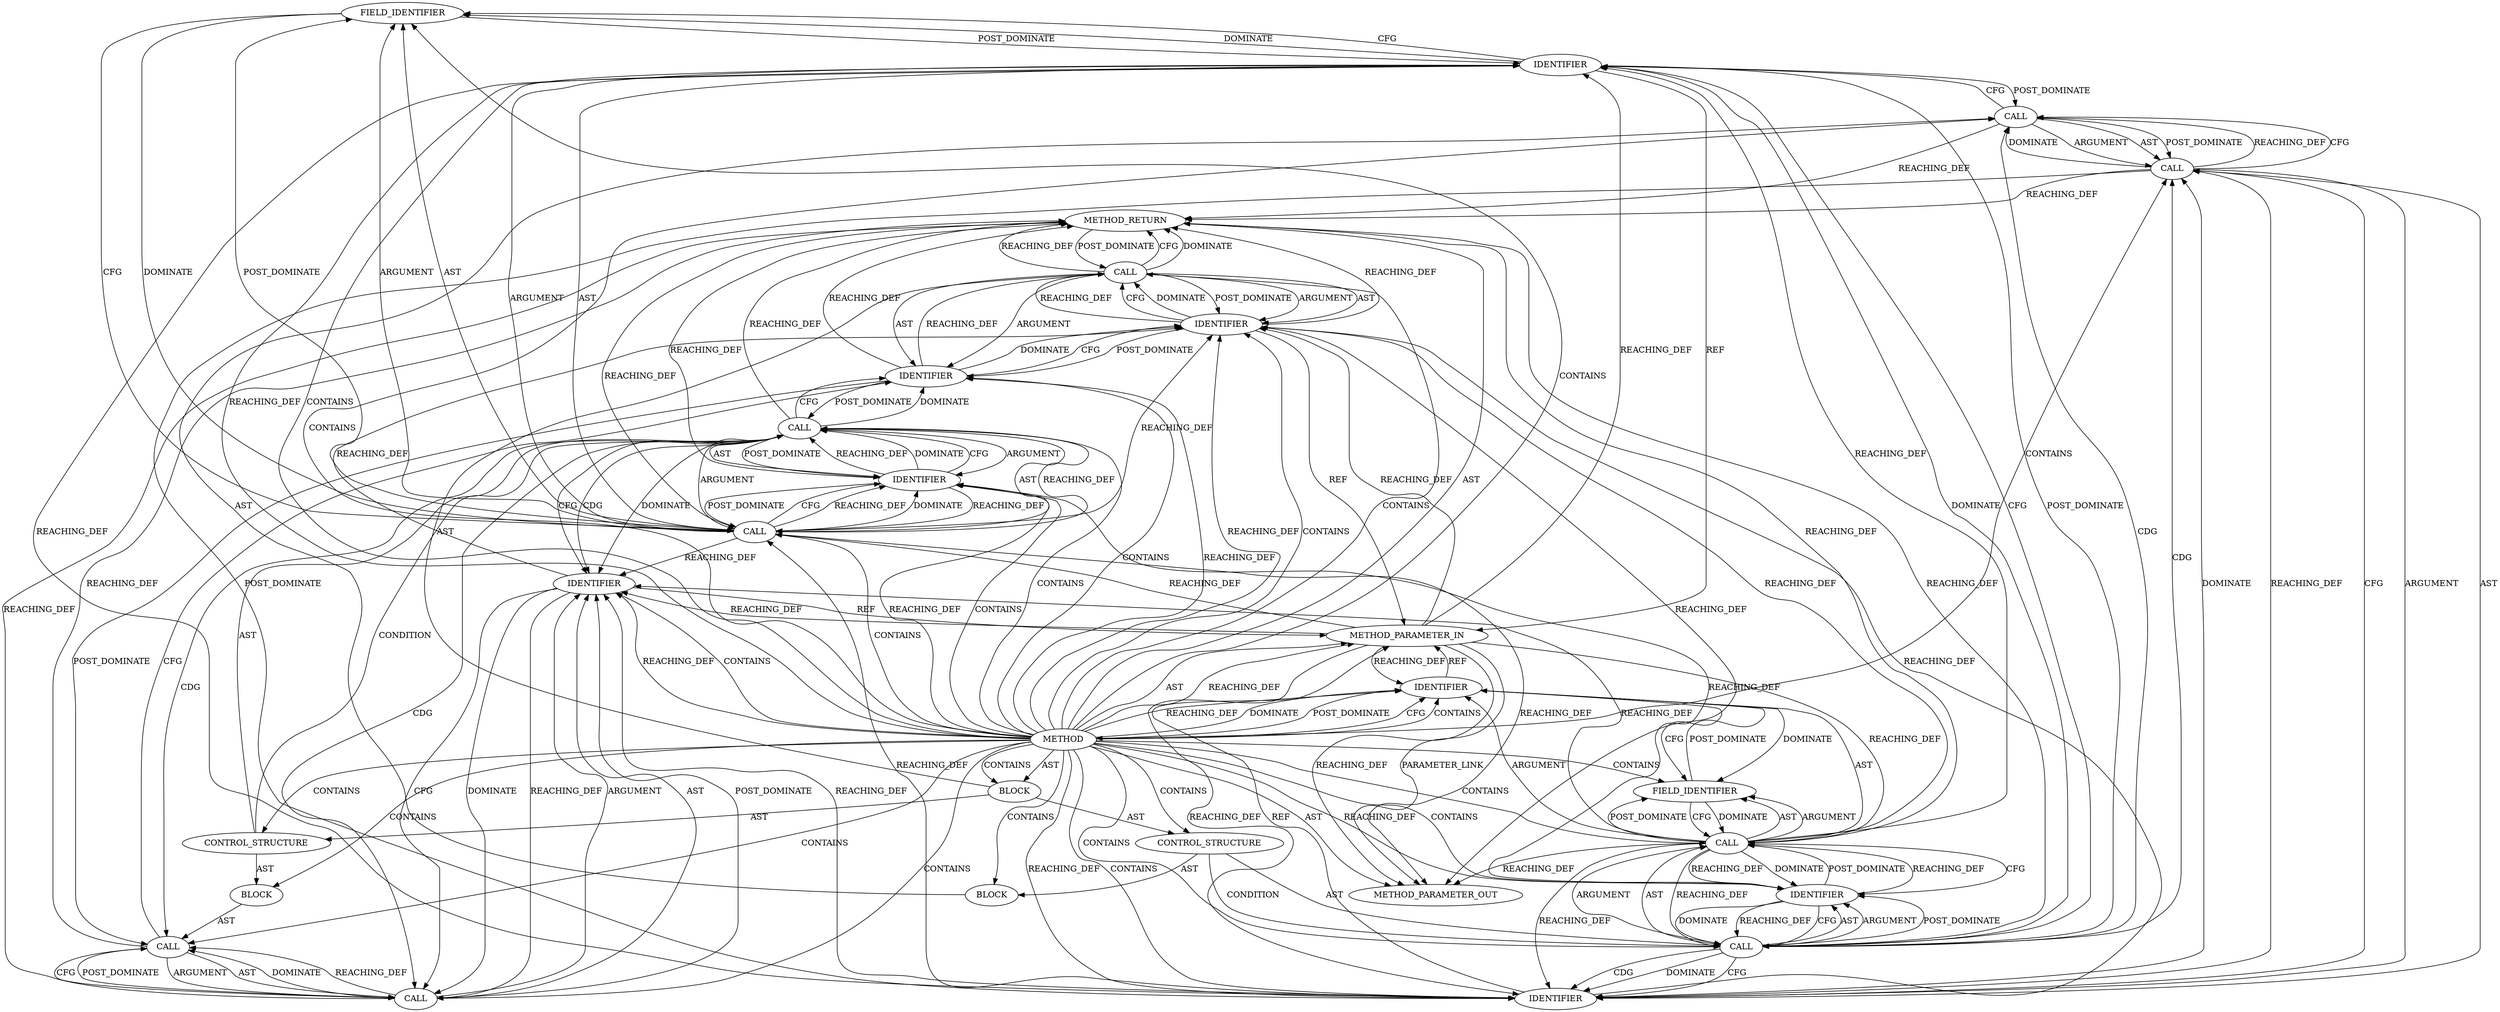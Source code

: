 digraph {
  952 [label=FIELD_IDENTIFIER ORDER=2 ARGUMENT_INDEX=2 CODE="rx_conf" COLUMN_NUMBER=6 LINE_NUMBER=62 CANONICAL_NAME="rx_conf"]
  951 [label=IDENTIFIER ORDER=1 ARGUMENT_INDEX=1 CODE="ctx" COLUMN_NUMBER=6 LINE_NUMBER=62 TYPE_FULL_NAME="tls_context*" NAME="ctx"]
  961 [label=METHOD_RETURN ORDER=3 CODE="RET" COLUMN_NUMBER=1 LINE_NUMBER=57 TYPE_FULL_NAME="void" EVALUATION_STRATEGY="BY_VALUE"]
  948 [label=CONTROL_STRUCTURE CONTROL_STRUCTURE_TYPE="IF" ORDER=2 PARSER_TYPE_NAME="CASTIfStatement" ARGUMENT_INDEX=-1 CODE="if (ctx->rx_conf == TLS_HW)" COLUMN_NUMBER=2 LINE_NUMBER=62]
  944 [label=BLOCK ORDER=2 ARGUMENT_INDEX=-1 CODE="<empty>" COLUMN_NUMBER=3 LINE_NUMBER=60 TYPE_FULL_NAME="void"]
  957 [label=IDENTIFIER ORDER=1 ARGUMENT_INDEX=1 CODE="ctx" COLUMN_NUMBER=28 LINE_NUMBER=63 TYPE_FULL_NAME="tls_context*" NAME="ctx"]
  955 [label=CALL ORDER=1 ARGUMENT_INDEX=1 CODE="kfree(tls_offload_ctx_rx(ctx))" COLUMN_NUMBER=3 METHOD_FULL_NAME="kfree" LINE_NUMBER=63 TYPE_FULL_NAME="<empty>" DISPATCH_TYPE="STATIC_DISPATCH" SIGNATURE="" NAME="kfree"]
  21281 [label=METHOD_PARAMETER_OUT ORDER=1 CODE="struct tls_context *ctx" IS_VARIADIC=false COLUMN_NUMBER=33 LINE_NUMBER=57 TYPE_FULL_NAME="tls_context*" EVALUATION_STRATEGY="BY_VALUE" INDEX=1 NAME="ctx"]
  954 [label=BLOCK ORDER=2 ARGUMENT_INDEX=-1 CODE="<empty>" COLUMN_NUMBER=3 LINE_NUMBER=63 TYPE_FULL_NAME="void"]
  940 [label=CALL ORDER=1 ARGUMENT_INDEX=1 CODE="ctx->tx_conf" COLUMN_NUMBER=6 METHOD_FULL_NAME="<operator>.indirectFieldAccess" LINE_NUMBER=59 TYPE_FULL_NAME="<empty>" DISPATCH_TYPE="STATIC_DISPATCH" SIGNATURE="" NAME="<operator>.indirectFieldAccess"]
  942 [label=FIELD_IDENTIFIER ORDER=2 ARGUMENT_INDEX=2 CODE="tx_conf" COLUMN_NUMBER=6 LINE_NUMBER=59 CANONICAL_NAME="tx_conf"]
  941 [label=IDENTIFIER ORDER=1 ARGUMENT_INDEX=1 CODE="ctx" COLUMN_NUMBER=6 LINE_NUMBER=59 TYPE_FULL_NAME="tls_context*" NAME="ctx"]
  936 [label=METHOD_PARAMETER_IN ORDER=1 CODE="struct tls_context *ctx" IS_VARIADIC=false COLUMN_NUMBER=33 LINE_NUMBER=57 TYPE_FULL_NAME="tls_context*" EVALUATION_STRATEGY="BY_VALUE" INDEX=1 NAME="ctx"]
  959 [label=IDENTIFIER ORDER=1 ARGUMENT_INDEX=1 CODE="NULL" COLUMN_NUMBER=15 LINE_NUMBER=65 TYPE_FULL_NAME="ANY" NAME="NULL"]
  950 [label=CALL ORDER=1 ARGUMENT_INDEX=1 CODE="ctx->rx_conf" COLUMN_NUMBER=6 METHOD_FULL_NAME="<operator>.indirectFieldAccess" LINE_NUMBER=62 TYPE_FULL_NAME="<empty>" DISPATCH_TYPE="STATIC_DISPATCH" SIGNATURE="" NAME="<operator>.indirectFieldAccess"]
  958 [label=CALL ORDER=3 ARGUMENT_INDEX=-1 CODE="tls_ctx_free(NULL, ctx)" COLUMN_NUMBER=2 METHOD_FULL_NAME="tls_ctx_free" LINE_NUMBER=65 TYPE_FULL_NAME="<empty>" DISPATCH_TYPE="STATIC_DISPATCH" SIGNATURE="" NAME="tls_ctx_free"]
  938 [label=CONTROL_STRUCTURE CONTROL_STRUCTURE_TYPE="IF" ORDER=1 PARSER_TYPE_NAME="CASTIfStatement" ARGUMENT_INDEX=-1 CODE="if (ctx->tx_conf == TLS_HW)" COLUMN_NUMBER=2 LINE_NUMBER=59]
  947 [label=IDENTIFIER ORDER=1 ARGUMENT_INDEX=1 CODE="ctx" COLUMN_NUMBER=28 LINE_NUMBER=60 TYPE_FULL_NAME="tls_context*" NAME="ctx"]
  960 [label=IDENTIFIER ORDER=2 ARGUMENT_INDEX=2 CODE="ctx" COLUMN_NUMBER=21 LINE_NUMBER=65 TYPE_FULL_NAME="tls_context*" NAME="ctx"]
  956 [label=CALL ORDER=1 ARGUMENT_INDEX=1 CODE="tls_offload_ctx_rx(ctx)" COLUMN_NUMBER=9 METHOD_FULL_NAME="tls_offload_ctx_rx" LINE_NUMBER=63 TYPE_FULL_NAME="<empty>" DISPATCH_TYPE="STATIC_DISPATCH" SIGNATURE="" NAME="tls_offload_ctx_rx"]
  949 [label=CALL ORDER=1 ARGUMENT_INDEX=-1 CODE="ctx->rx_conf == TLS_HW" COLUMN_NUMBER=6 METHOD_FULL_NAME="<operator>.equals" LINE_NUMBER=62 TYPE_FULL_NAME="<empty>" DISPATCH_TYPE="STATIC_DISPATCH" SIGNATURE="" NAME="<operator>.equals"]
  939 [label=CALL ORDER=1 ARGUMENT_INDEX=-1 CODE="ctx->tx_conf == TLS_HW" COLUMN_NUMBER=6 METHOD_FULL_NAME="<operator>.equals" LINE_NUMBER=59 TYPE_FULL_NAME="<empty>" DISPATCH_TYPE="STATIC_DISPATCH" SIGNATURE="" NAME="<operator>.equals"]
  953 [label=IDENTIFIER ORDER=2 ARGUMENT_INDEX=2 CODE="TLS_HW" COLUMN_NUMBER=22 LINE_NUMBER=62 TYPE_FULL_NAME="ANY" NAME="TLS_HW"]
  946 [label=CALL ORDER=1 ARGUMENT_INDEX=1 CODE="tls_offload_ctx_tx(ctx)" COLUMN_NUMBER=9 METHOD_FULL_NAME="tls_offload_ctx_tx" LINE_NUMBER=60 TYPE_FULL_NAME="<empty>" DISPATCH_TYPE="STATIC_DISPATCH" SIGNATURE="" NAME="tls_offload_ctx_tx"]
  937 [label=BLOCK ORDER=2 ARGUMENT_INDEX=-1 CODE="{
	if (ctx->tx_conf == TLS_HW)
		kfree(tls_offload_ctx_tx(ctx));

	if (ctx->rx_conf == TLS_HW)
		kfree(tls_offload_ctx_rx(ctx));

	tls_ctx_free(NULL, ctx);
}" COLUMN_NUMBER=1 LINE_NUMBER=58 TYPE_FULL_NAME="void"]
  943 [label=IDENTIFIER ORDER=2 ARGUMENT_INDEX=2 CODE="TLS_HW" COLUMN_NUMBER=22 LINE_NUMBER=59 TYPE_FULL_NAME="ANY" NAME="TLS_HW"]
  935 [label=METHOD COLUMN_NUMBER=1 LINE_NUMBER=57 COLUMN_NUMBER_END=1 IS_EXTERNAL=false SIGNATURE="void tls_device_free_ctx (tls_context*)" NAME="tls_device_free_ctx" AST_PARENT_TYPE="TYPE_DECL" AST_PARENT_FULL_NAME="tls_device.c:<global>" ORDER=7 CODE="static void tls_device_free_ctx(struct tls_context *ctx)
{
	if (ctx->tx_conf == TLS_HW)
		kfree(tls_offload_ctx_tx(ctx));

	if (ctx->rx_conf == TLS_HW)
		kfree(tls_offload_ctx_rx(ctx));

	tls_ctx_free(NULL, ctx);
}" FULL_NAME="tls_device_free_ctx" LINE_NUMBER_END=66 FILENAME="tls_device.c"]
  945 [label=CALL ORDER=1 ARGUMENT_INDEX=1 CODE="kfree(tls_offload_ctx_tx(ctx))" COLUMN_NUMBER=3 METHOD_FULL_NAME="kfree" LINE_NUMBER=60 TYPE_FULL_NAME="<empty>" DISPATCH_TYPE="STATIC_DISPATCH" SIGNATURE="" NAME="kfree"]
  958 -> 960 [label=POST_DOMINATE ]
  936 -> 950 [label=REACHING_DEF VARIABLE="ctx"]
  935 -> 941 [label=CFG ]
  939 -> 946 [label=CDG ]
  945 -> 946 [label=ARGUMENT ]
  960 -> 958 [label=REACHING_DEF VARIABLE="ctx"]
  944 -> 945 [label=AST ]
  940 -> 960 [label=REACHING_DEF VARIABLE="ctx->tx_conf"]
  949 -> 957 [label=CDG ]
  939 -> 961 [label=REACHING_DEF VARIABLE="ctx->tx_conf == TLS_HW"]
  939 -> 940 [label=ARGUMENT ]
  947 -> 946 [label=DOMINATE ]
  956 -> 957 [label=ARGUMENT ]
  936 -> 21281 [label=REACHING_DEF VARIABLE="ctx"]
  935 -> 957 [label=REACHING_DEF VARIABLE=""]
  939 -> 947 [label=CDG ]
  935 -> 947 [label=REACHING_DEF VARIABLE=""]
  958 -> 959 [label=ARGUMENT ]
  935 -> 21281 [label=AST ]
  935 -> 944 [label=CONTAINS ]
  947 -> 957 [label=REACHING_DEF VARIABLE="ctx"]
  948 -> 949 [label=CONDITION ]
  935 -> 946 [label=CONTAINS ]
  947 -> 946 [label=REACHING_DEF VARIABLE="ctx"]
  951 -> 939 [label=POST_DOMINATE ]
  935 -> 949 [label=CONTAINS ]
  935 -> 937 [label=CONTAINS ]
  946 -> 961 [label=REACHING_DEF VARIABLE="tls_offload_ctx_tx(ctx)"]
  936 -> 951 [label=REACHING_DEF VARIABLE="ctx"]
  938 -> 944 [label=AST ]
  943 -> 939 [label=CFG ]
  941 -> 942 [label=DOMINATE ]
  939 -> 943 [label=AST ]
  937 -> 948 [label=AST ]
  958 -> 960 [label=ARGUMENT ]
  957 -> 960 [label=REACHING_DEF VARIABLE="ctx"]
  952 -> 950 [label=CFG ]
  947 -> 946 [label=CFG ]
  958 -> 961 [label=CFG ]
  951 -> 952 [label=DOMINATE ]
  950 -> 953 [label=CFG ]
  936 -> 960 [label=REACHING_DEF VARIABLE="ctx"]
  954 -> 955 [label=AST ]
  950 -> 953 [label=REACHING_DEF VARIABLE="ctx->rx_conf"]
  935 -> 958 [label=CONTAINS ]
  942 -> 941 [label=POST_DOMINATE ]
  959 -> 960 [label=DOMINATE ]
  936 -> 940 [label=REACHING_DEF VARIABLE="ctx"]
  940 -> 957 [label=REACHING_DEF VARIABLE="ctx->tx_conf"]
  935 -> 943 [label=REACHING_DEF VARIABLE=""]
  940 -> 942 [label=AST ]
  956 -> 955 [label=DOMINATE ]
  935 -> 951 [label=CONTAINS ]
  945 -> 946 [label=AST ]
  939 -> 943 [label=ARGUMENT ]
  941 -> 935 [label=POST_DOMINATE ]
  953 -> 950 [label=REACHING_DEF VARIABLE="TLS_HW"]
  935 -> 956 [label=CONTAINS ]
  957 -> 956 [label=CFG ]
  955 -> 956 [label=POST_DOMINATE ]
  943 -> 939 [label=DOMINATE ]
  951 -> 952 [label=CFG ]
  958 -> 961 [label=DOMINATE ]
  960 -> 961 [label=REACHING_DEF VARIABLE="ctx"]
  958 -> 960 [label=AST ]
  936 -> 941 [label=REACHING_DEF VARIABLE="ctx"]
  940 -> 942 [label=ARGUMENT ]
  936 -> 957 [label=REACHING_DEF VARIABLE="ctx"]
  935 -> 955 [label=CONTAINS ]
  956 -> 961 [label=REACHING_DEF VARIABLE="tls_offload_ctx_rx(ctx)"]
  943 -> 940 [label=POST_DOMINATE ]
  935 -> 961 [label=AST ]
  949 -> 953 [label=ARGUMENT ]
  959 -> 955 [label=POST_DOMINATE ]
  935 -> 941 [label=CONTAINS ]
  953 -> 949 [label=REACHING_DEF VARIABLE="TLS_HW"]
  956 -> 957 [label=AST ]
  935 -> 951 [label=REACHING_DEF VARIABLE=""]
  949 -> 956 [label=CDG ]
  950 -> 949 [label=REACHING_DEF VARIABLE="ctx->rx_conf"]
  957 -> 936 [label=REF ]
  947 -> 936 [label=REF ]
  958 -> 959 [label=AST ]
  949 -> 950 [label=AST ]
  949 -> 957 [label=DOMINATE ]
  937 -> 958 [label=AST ]
  938 -> 939 [label=AST ]
  946 -> 945 [label=REACHING_DEF VARIABLE="tls_offload_ctx_tx(ctx)"]
  940 -> 941 [label=AST ]
  949 -> 950 [label=ARGUMENT ]
  959 -> 961 [label=REACHING_DEF VARIABLE="NULL"]
  935 -> 959 [label=CONTAINS ]
  956 -> 955 [label=REACHING_DEF VARIABLE="tls_offload_ctx_rx(ctx)"]
  935 -> 943 [label=CONTAINS ]
  950 -> 952 [label=POST_DOMINATE ]
  955 -> 961 [label=REACHING_DEF VARIABLE="kfree(tls_offload_ctx_rx(ctx))"]
  950 -> 952 [label=ARGUMENT ]
  935 -> 953 [label=REACHING_DEF VARIABLE=""]
  935 -> 938 [label=CONTAINS ]
  955 -> 956 [label=ARGUMENT ]
  953 -> 950 [label=POST_DOMINATE ]
  937 -> 938 [label=AST ]
  947 -> 960 [label=REACHING_DEF VARIABLE="ctx"]
  961 -> 958 [label=POST_DOMINATE ]
  940 -> 941 [label=ARGUMENT ]
  946 -> 947 [label=ARGUMENT ]
  951 -> 936 [label=REF ]
  935 -> 954 [label=CONTAINS ]
  951 -> 945 [label=POST_DOMINATE ]
  935 -> 957 [label=CONTAINS ]
  935 -> 953 [label=CONTAINS ]
  935 -> 936 [label=AST ]
  958 -> 961 [label=REACHING_DEF VARIABLE="tls_ctx_free(NULL, ctx)"]
  948 -> 954 [label=AST ]
  940 -> 943 [label=CFG ]
  957 -> 956 [label=DOMINATE ]
  950 -> 960 [label=REACHING_DEF VARIABLE="ctx->rx_conf"]
  947 -> 950 [label=REACHING_DEF VARIABLE="ctx"]
  945 -> 951 [label=CFG ]
  953 -> 961 [label=REACHING_DEF VARIABLE="TLS_HW"]
  943 -> 940 [label=REACHING_DEF VARIABLE="TLS_HW"]
  953 -> 949 [label=DOMINATE ]
  960 -> 959 [label=POST_DOMINATE ]
  956 -> 955 [label=CFG ]
  948 -> 949 [label=AST ]
  935 -> 941 [label=REACHING_DEF VARIABLE=""]
  949 -> 953 [label=AST ]
  935 -> 960 [label=REACHING_DEF VARIABLE=""]
  949 -> 953 [label=POST_DOMINATE ]
  946 -> 947 [label=AST ]
  935 -> 936 [label=REACHING_DEF VARIABLE=""]
  960 -> 21281 [label=REACHING_DEF VARIABLE="ctx"]
  945 -> 946 [label=POST_DOMINATE ]
  949 -> 957 [label=CFG ]
  936 -> 21281 [label=PARAMETER_LINK ]
  938 -> 939 [label=CONDITION ]
  941 -> 942 [label=CFG ]
  949 -> 961 [label=REACHING_DEF VARIABLE="ctx->rx_conf == TLS_HW"]
  943 -> 939 [label=REACHING_DEF VARIABLE="TLS_HW"]
  935 -> 937 [label=AST ]
  939 -> 947 [label=DOMINATE ]
  939 -> 947 [label=CFG ]
  956 -> 957 [label=POST_DOMINATE ]
  935 -> 959 [label=REACHING_DEF VARIABLE=""]
  940 -> 943 [label=REACHING_DEF VARIABLE="ctx->tx_conf"]
  945 -> 961 [label=REACHING_DEF VARIABLE="kfree(tls_offload_ctx_tx(ctx))"]
  940 -> 947 [label=REACHING_DEF VARIABLE="ctx->tx_conf"]
  935 -> 960 [label=CONTAINS ]
  949 -> 955 [label=CDG ]
  935 -> 942 [label=CONTAINS ]
  942 -> 940 [label=DOMINATE ]
  947 -> 951 [label=REACHING_DEF VARIABLE="ctx"]
  935 -> 939 [label=CONTAINS ]
  939 -> 943 [label=POST_DOMINATE ]
  955 -> 959 [label=CFG ]
  942 -> 940 [label=CFG ]
  950 -> 953 [label=DOMINATE ]
  940 -> 951 [label=REACHING_DEF VARIABLE="ctx->tx_conf"]
  959 -> 960 [label=CFG ]
  939 -> 945 [label=CDG ]
  946 -> 947 [label=POST_DOMINATE ]
  950 -> 952 [label=AST ]
  957 -> 956 [label=REACHING_DEF VARIABLE="ctx"]
  946 -> 945 [label=CFG ]
  939 -> 951 [label=DOMINATE ]
  940 -> 961 [label=REACHING_DEF VARIABLE="ctx->tx_conf"]
  950 -> 961 [label=REACHING_DEF VARIABLE="ctx->rx_conf"]
  940 -> 21281 [label=REACHING_DEF VARIABLE="ctx->tx_conf"]
  935 -> 948 [label=CONTAINS ]
  960 -> 936 [label=REF ]
  952 -> 951 [label=POST_DOMINATE ]
  935 -> 940 [label=CONTAINS ]
  935 -> 945 [label=CONTAINS ]
  936 -> 947 [label=REACHING_DEF VARIABLE="ctx"]
  953 -> 949 [label=CFG ]
  935 -> 947 [label=CONTAINS ]
  940 -> 942 [label=POST_DOMINATE ]
  959 -> 949 [label=POST_DOMINATE ]
  935 -> 952 [label=CONTAINS ]
  950 -> 957 [label=REACHING_DEF VARIABLE="ctx->rx_conf"]
  946 -> 945 [label=DOMINATE ]
  950 -> 21281 [label=REACHING_DEF VARIABLE="ctx->rx_conf"]
  940 -> 943 [label=DOMINATE ]
  950 -> 951 [label=ARGUMENT ]
  959 -> 958 [label=REACHING_DEF VARIABLE="NULL"]
  952 -> 950 [label=DOMINATE ]
  960 -> 958 [label=CFG ]
  941 -> 936 [label=REF ]
  935 -> 950 [label=CONTAINS ]
  950 -> 951 [label=AST ]
  939 -> 951 [label=CFG ]
  935 -> 941 [label=DOMINATE ]
  939 -> 940 [label=AST ]
  955 -> 956 [label=AST ]
  940 -> 939 [label=REACHING_DEF VARIABLE="ctx->tx_conf"]
  960 -> 958 [label=DOMINATE ]
  943 -> 953 [label=REACHING_DEF VARIABLE="TLS_HW"]
  949 -> 959 [label=DOMINATE ]
  949 -> 959 [label=CFG ]
}
